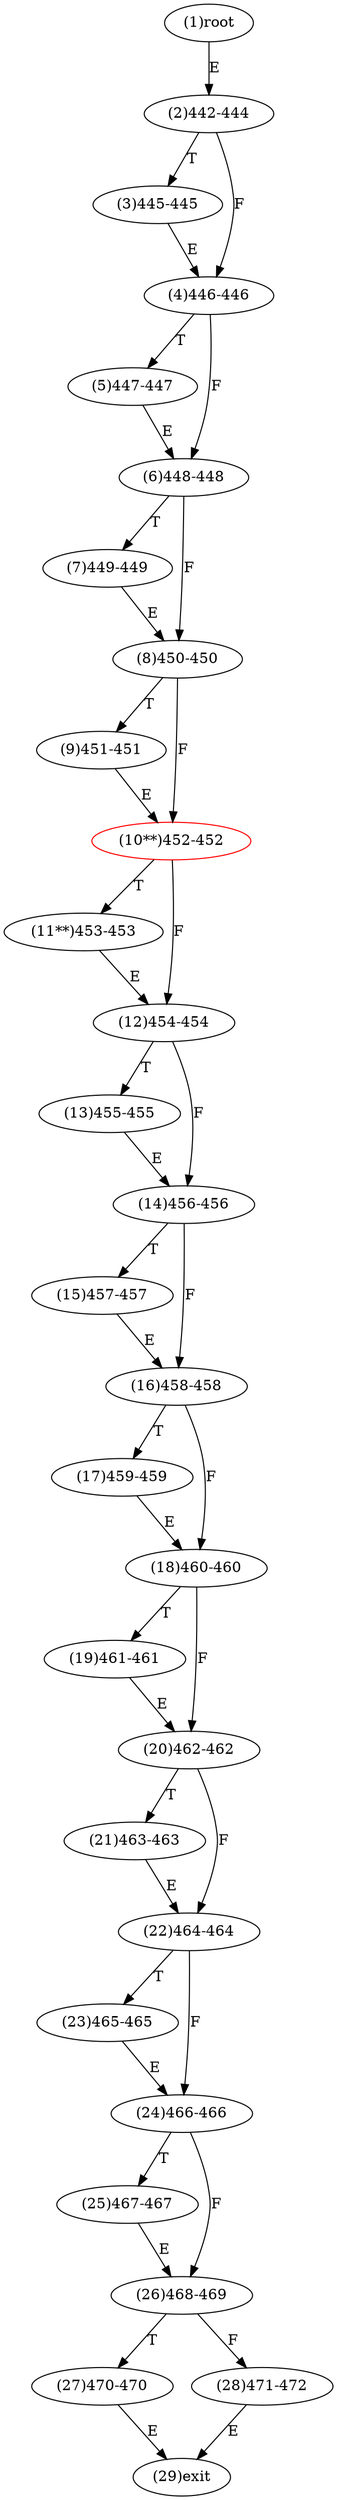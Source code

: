 digraph "" { 
1[ label="(1)root"];
2[ label="(2)442-444"];
3[ label="(3)445-445"];
4[ label="(4)446-446"];
5[ label="(5)447-447"];
6[ label="(6)448-448"];
7[ label="(7)449-449"];
8[ label="(8)450-450"];
9[ label="(9)451-451"];
10[ label="(10**)452-452",color=red];
11[ label="(11**)453-453"];
12[ label="(12)454-454"];
13[ label="(13)455-455"];
14[ label="(14)456-456"];
15[ label="(15)457-457"];
17[ label="(17)459-459"];
16[ label="(16)458-458"];
19[ label="(19)461-461"];
18[ label="(18)460-460"];
21[ label="(21)463-463"];
20[ label="(20)462-462"];
23[ label="(23)465-465"];
22[ label="(22)464-464"];
25[ label="(25)467-467"];
24[ label="(24)466-466"];
27[ label="(27)470-470"];
26[ label="(26)468-469"];
29[ label="(29)exit"];
28[ label="(28)471-472"];
1->2[ label="E"];
2->4[ label="F"];
2->3[ label="T"];
3->4[ label="E"];
4->6[ label="F"];
4->5[ label="T"];
5->6[ label="E"];
6->8[ label="F"];
6->7[ label="T"];
7->8[ label="E"];
8->10[ label="F"];
8->9[ label="T"];
9->10[ label="E"];
10->12[ label="F"];
10->11[ label="T"];
11->12[ label="E"];
12->14[ label="F"];
12->13[ label="T"];
13->14[ label="E"];
14->16[ label="F"];
14->15[ label="T"];
15->16[ label="E"];
16->18[ label="F"];
16->17[ label="T"];
17->18[ label="E"];
18->20[ label="F"];
18->19[ label="T"];
19->20[ label="E"];
20->22[ label="F"];
20->21[ label="T"];
21->22[ label="E"];
22->24[ label="F"];
22->23[ label="T"];
23->24[ label="E"];
24->26[ label="F"];
24->25[ label="T"];
25->26[ label="E"];
26->28[ label="F"];
26->27[ label="T"];
27->29[ label="E"];
28->29[ label="E"];
}